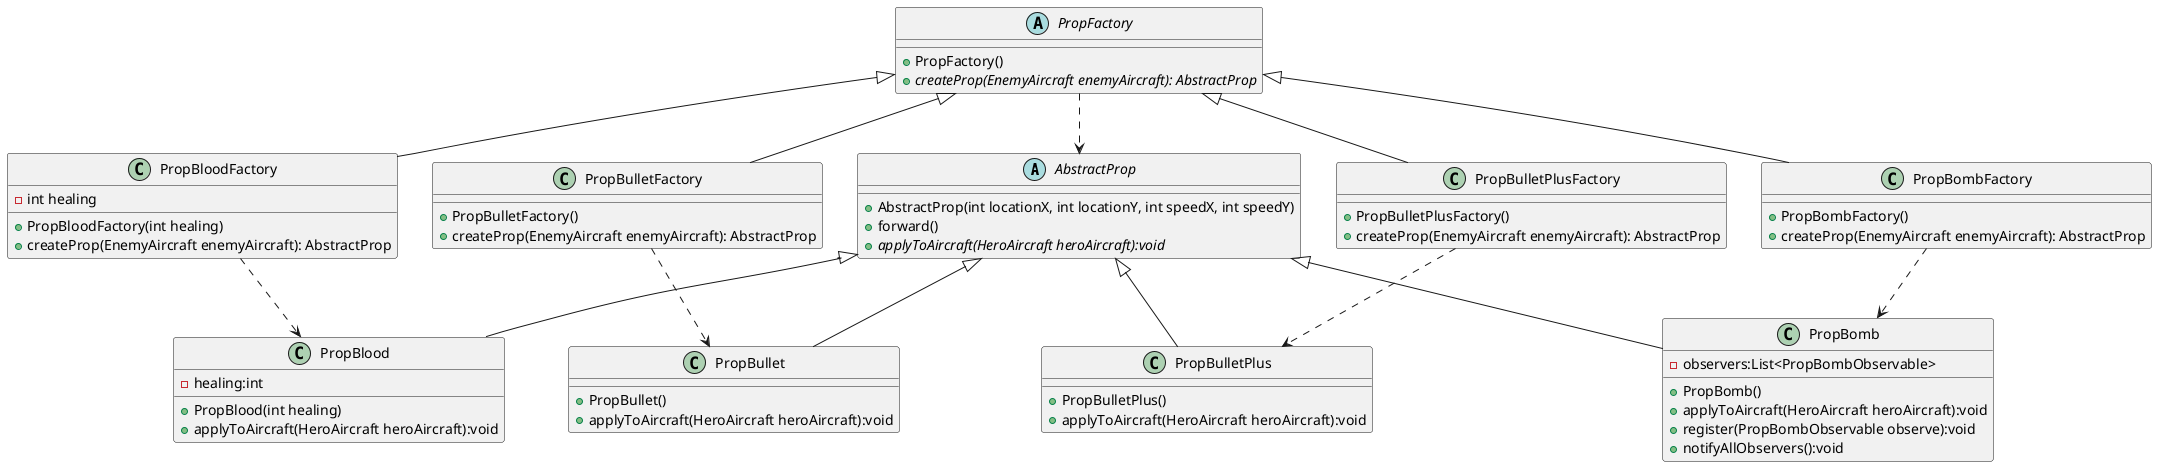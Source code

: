 @startuml
'https://plantuml.com/class-diagram

abstract class AbstractProp{
    + AbstractProp(int locationX, int locationY, int speedX, int speedY)
    + forward()
    + {abstract} applyToAircraft(HeroAircraft heroAircraft):void
 }

class PropBlood{
    - healing:int
    + PropBlood(int healing)
    + applyToAircraft(HeroAircraft heroAircraft):void
}

class PropBullet{
    + PropBullet()
    + applyToAircraft(HeroAircraft heroAircraft):void
}

class PropBulletPlus{
    + PropBulletPlus()
    + applyToAircraft(HeroAircraft heroAircraft):void
}

class PropBomb{
    - observers:List<PropBombObservable>
    + PropBomb()
    + applyToAircraft(HeroAircraft heroAircraft):void
    + register(PropBombObservable observe):void
    + notifyAllObservers():void
}

abstract class PropFactory{
    + PropFactory()
    + {abstract}createProp(EnemyAircraft enemyAircraft): AbstractProp
}

class PropBloodFactory{
    - int healing
    + PropBloodFactory(int healing)
    + createProp(EnemyAircraft enemyAircraft): AbstractProp
}

class PropBulletFactory{
    + PropBulletFactory()
    + createProp(EnemyAircraft enemyAircraft): AbstractProp
}

class PropBulletPlusFactory{
    + PropBulletPlusFactory()
    + createProp(EnemyAircraft enemyAircraft): AbstractProp
}

class PropBombFactory{
    + PropBombFactory()
    + createProp(EnemyAircraft enemyAircraft): AbstractProp
}

AbstractProp <|-- PropBlood
AbstractProp <|-- PropBullet
AbstractProp <|-- PropBomb
AbstractProp <|-- PropBulletPlus
PropFactory <|-- PropBloodFactory
PropFactory <|-- PropBulletFactory
PropFactory <|-- PropBulletPlusFactory
PropFactory <|-- PropBombFactory

PropFactory ..> AbstractProp
PropBloodFactory ..> PropBlood
PropBulletFactory ..> PropBullet
PropBulletPlusFactory ..> PropBulletPlus
PropBombFactory ..> PropBomb





@enduml